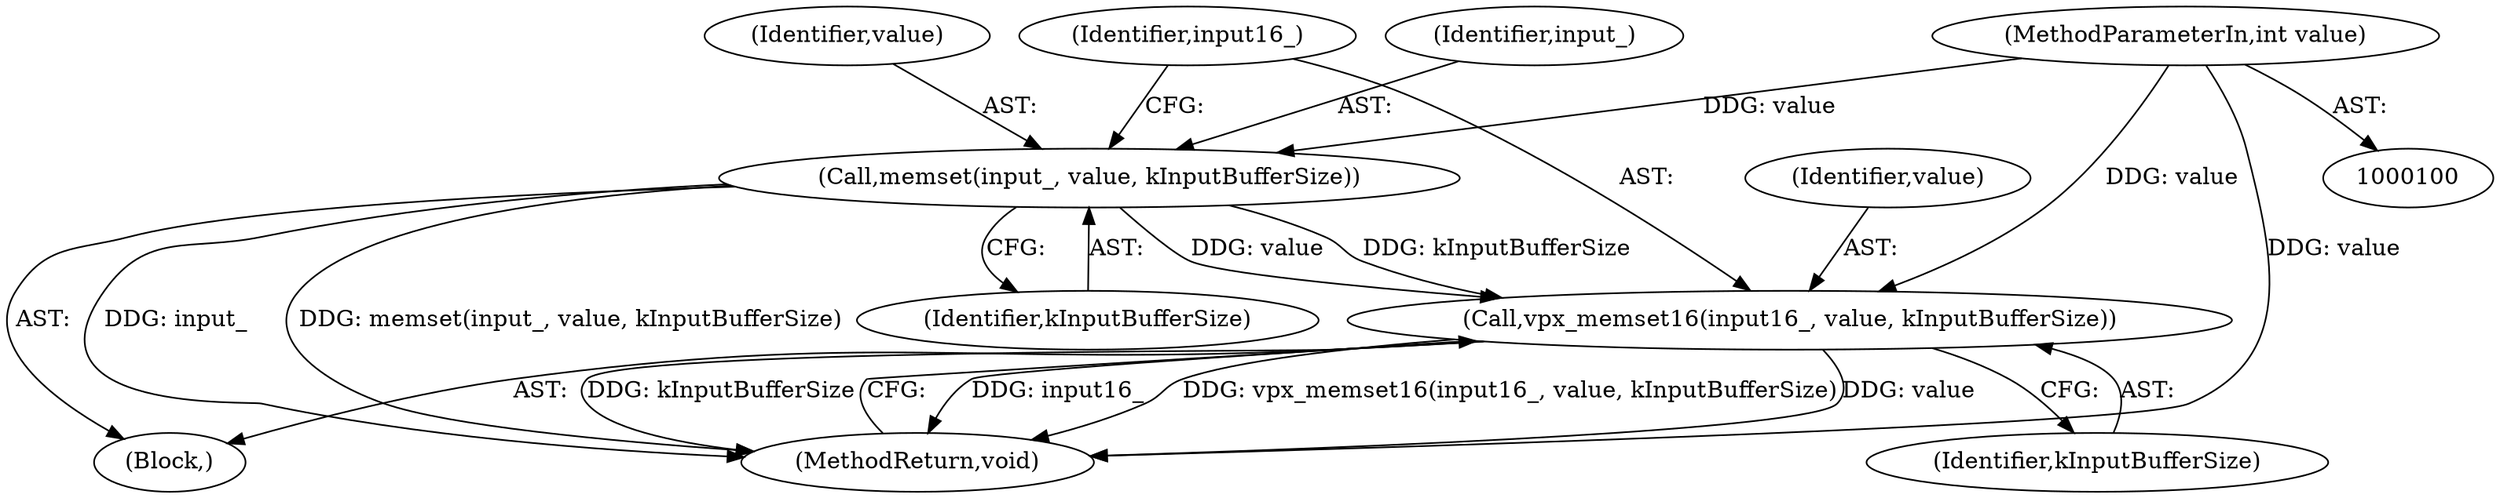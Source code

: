 digraph "0_Android_5a9753fca56f0eeb9f61e342b2fccffc364f9426_29@API" {
"1000103" [label="(Call,memset(input_, value, kInputBufferSize))"];
"1000101" [label="(MethodParameterIn,int value)"];
"1000107" [label="(Call,vpx_memset16(input16_, value, kInputBufferSize))"];
"1000110" [label="(Identifier,kInputBufferSize)"];
"1000102" [label="(Block,)"];
"1000106" [label="(Identifier,kInputBufferSize)"];
"1000111" [label="(MethodReturn,void)"];
"1000108" [label="(Identifier,input16_)"];
"1000101" [label="(MethodParameterIn,int value)"];
"1000109" [label="(Identifier,value)"];
"1000105" [label="(Identifier,value)"];
"1000107" [label="(Call,vpx_memset16(input16_, value, kInputBufferSize))"];
"1000103" [label="(Call,memset(input_, value, kInputBufferSize))"];
"1000104" [label="(Identifier,input_)"];
"1000103" -> "1000102"  [label="AST: "];
"1000103" -> "1000106"  [label="CFG: "];
"1000104" -> "1000103"  [label="AST: "];
"1000105" -> "1000103"  [label="AST: "];
"1000106" -> "1000103"  [label="AST: "];
"1000108" -> "1000103"  [label="CFG: "];
"1000103" -> "1000111"  [label="DDG: input_"];
"1000103" -> "1000111"  [label="DDG: memset(input_, value, kInputBufferSize)"];
"1000101" -> "1000103"  [label="DDG: value"];
"1000103" -> "1000107"  [label="DDG: value"];
"1000103" -> "1000107"  [label="DDG: kInputBufferSize"];
"1000101" -> "1000100"  [label="AST: "];
"1000101" -> "1000111"  [label="DDG: value"];
"1000101" -> "1000107"  [label="DDG: value"];
"1000107" -> "1000102"  [label="AST: "];
"1000107" -> "1000110"  [label="CFG: "];
"1000108" -> "1000107"  [label="AST: "];
"1000109" -> "1000107"  [label="AST: "];
"1000110" -> "1000107"  [label="AST: "];
"1000111" -> "1000107"  [label="CFG: "];
"1000107" -> "1000111"  [label="DDG: input16_"];
"1000107" -> "1000111"  [label="DDG: vpx_memset16(input16_, value, kInputBufferSize)"];
"1000107" -> "1000111"  [label="DDG: value"];
"1000107" -> "1000111"  [label="DDG: kInputBufferSize"];
}
